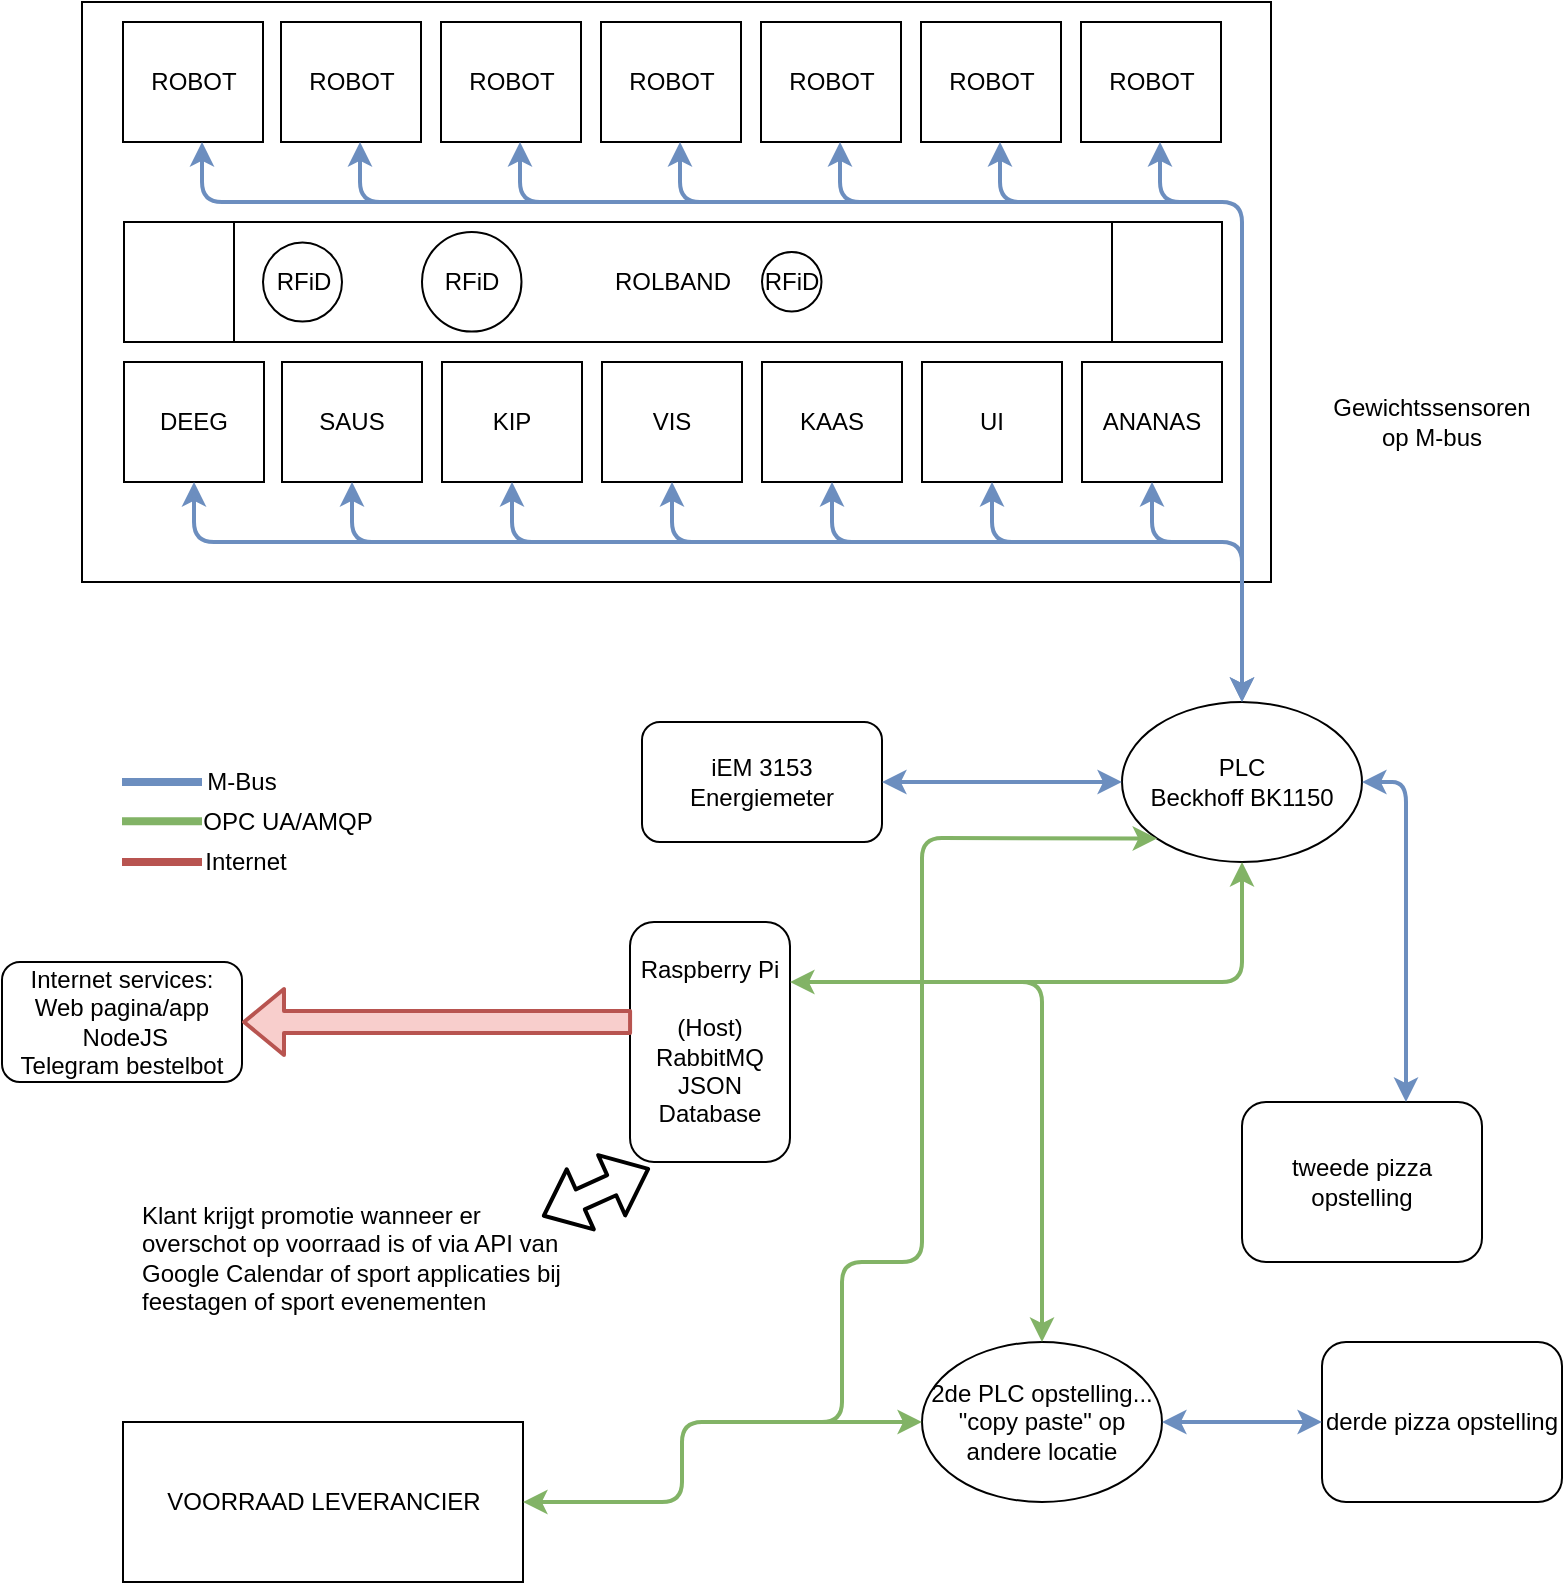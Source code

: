 <mxfile version="13.7.5" type="device"><diagram id="mndB_5d1Yole6TCCj5Rq" name="Page-1"><mxGraphModel dx="1422" dy="791" grid="1" gridSize="10" guides="1" tooltips="1" connect="1" arrows="1" fold="1" page="1" pageScale="1" pageWidth="827" pageHeight="1169" math="0" shadow="0"><root><mxCell id="0"/><mxCell id="1" parent="0"/><mxCell id="aBr7-Jb7ZnYHGvs_CcfY-54" value="" style="rounded=0;whiteSpace=wrap;html=1;" vertex="1" parent="1"><mxGeometry x="60" y="10" width="594.5" height="290" as="geometry"/></mxCell><mxCell id="MK8S1ZzaKlKM44JFL2DF-1" value="&lt;div&gt;PLC&lt;/div&gt;&lt;div&gt;Beckhoff BK1150&lt;br&gt;&lt;/div&gt;" style="ellipse;whiteSpace=wrap;html=1;" parent="1" vertex="1"><mxGeometry x="580" y="360" width="120" height="80" as="geometry"/></mxCell><mxCell id="MK8S1ZzaKlKM44JFL2DF-8" value="" style="endArrow=none;html=1;strokeWidth=4;fillColor=#dae8fc;strokeColor=#6c8ebf;" parent="1" edge="1"><mxGeometry width="50" height="50" relative="1" as="geometry"><mxPoint x="80" y="400" as="sourcePoint"/><mxPoint x="120" y="400" as="targetPoint"/></mxGeometry></mxCell><mxCell id="MK8S1ZzaKlKM44JFL2DF-9" value="M-Bus" style="text;html=1;strokeColor=none;fillColor=none;align=center;verticalAlign=middle;whiteSpace=wrap;rounded=0;" parent="1" vertex="1"><mxGeometry x="120" y="390" width="40" height="20" as="geometry"/></mxCell><mxCell id="MK8S1ZzaKlKM44JFL2DF-12" value="&lt;div&gt;iEM 3153&lt;/div&gt;&lt;div&gt;Energiemeter&lt;br&gt;&lt;/div&gt;" style="rounded=1;whiteSpace=wrap;html=1;" parent="1" vertex="1"><mxGeometry x="340" y="370" width="120" height="60" as="geometry"/></mxCell><mxCell id="MK8S1ZzaKlKM44JFL2DF-20" value="Raspberry Pi&lt;br&gt;&lt;br&gt;&lt;div&gt;(Host)&lt;/div&gt;&lt;div&gt;RabbitMQ&lt;br&gt;JSON&lt;/div&gt;&lt;div&gt;Database&lt;br&gt;&lt;/div&gt;" style="rounded=1;whiteSpace=wrap;html=1;" parent="1" vertex="1"><mxGeometry x="334" y="470" width="80" height="120" as="geometry"/></mxCell><mxCell id="MK8S1ZzaKlKM44JFL2DF-22" value="&lt;div&gt;2de PLC opstelling...&lt;/div&gt;&lt;div&gt;&quot;copy paste&quot; op andere locatie&lt;br&gt;&lt;/div&gt;" style="ellipse;whiteSpace=wrap;html=1;" parent="1" vertex="1"><mxGeometry x="480" y="680" width="120" height="80" as="geometry"/></mxCell><mxCell id="MK8S1ZzaKlKM44JFL2DF-25" value="" style="endArrow=none;html=1;strokeWidth=4;fillColor=#f8cecc;strokeColor=#b85450;" parent="1" edge="1"><mxGeometry width="50" height="50" relative="1" as="geometry"><mxPoint x="80" y="440" as="sourcePoint"/><mxPoint x="120" y="440" as="targetPoint"/></mxGeometry></mxCell><mxCell id="MK8S1ZzaKlKM44JFL2DF-26" value="Internet" style="text;html=1;strokeColor=none;fillColor=none;align=center;verticalAlign=middle;whiteSpace=wrap;rounded=0;" parent="1" vertex="1"><mxGeometry x="122" y="430" width="40" height="20" as="geometry"/></mxCell><mxCell id="MK8S1ZzaKlKM44JFL2DF-27" value="" style="endArrow=none;html=1;strokeWidth=4;fillColor=#d5e8d4;strokeColor=#82b366;" parent="1" edge="1"><mxGeometry width="50" height="50" relative="1" as="geometry"><mxPoint x="80" y="419.58" as="sourcePoint"/><mxPoint x="120" y="419.58" as="targetPoint"/></mxGeometry></mxCell><mxCell id="MK8S1ZzaKlKM44JFL2DF-28" value="OPC UA/AMQP" style="text;html=1;strokeColor=none;fillColor=none;align=center;verticalAlign=middle;whiteSpace=wrap;rounded=0;" parent="1" vertex="1"><mxGeometry x="103" y="410" width="120" height="20" as="geometry"/></mxCell><mxCell id="aBr7-Jb7ZnYHGvs_CcfY-6" value="tweede pizza opstelling" style="rounded=1;whiteSpace=wrap;html=1;" vertex="1" parent="1"><mxGeometry x="640" y="560" width="120" height="80" as="geometry"/></mxCell><mxCell id="aBr7-Jb7ZnYHGvs_CcfY-7" value="" style="endArrow=classic;startArrow=classic;html=1;strokeWidth=2;entryX=1;entryY=0.5;entryDx=0;entryDy=0;fillColor=#dae8fc;strokeColor=#6c8ebf;" edge="1" parent="1" target="MK8S1ZzaKlKM44JFL2DF-1"><mxGeometry width="50" height="50" relative="1" as="geometry"><mxPoint x="722" y="560" as="sourcePoint"/><mxPoint x="440" y="380" as="targetPoint"/><Array as="points"><mxPoint x="722" y="400"/></Array></mxGeometry></mxCell><mxCell id="aBr7-Jb7ZnYHGvs_CcfY-8" value="" style="endArrow=classic;startArrow=classic;html=1;strokeWidth=2;exitX=1;exitY=0.25;exitDx=0;exitDy=0;entryX=0.5;entryY=1;entryDx=0;entryDy=0;fillColor=#d5e8d4;strokeColor=#82b366;" edge="1" parent="1" source="MK8S1ZzaKlKM44JFL2DF-20" target="MK8S1ZzaKlKM44JFL2DF-1"><mxGeometry width="50" height="50" relative="1" as="geometry"><mxPoint x="390" y="430" as="sourcePoint"/><mxPoint x="440" y="380" as="targetPoint"/><Array as="points"><mxPoint x="640" y="500"/></Array></mxGeometry></mxCell><mxCell id="aBr7-Jb7ZnYHGvs_CcfY-10" value="derde pizza opstelling" style="rounded=1;whiteSpace=wrap;html=1;" vertex="1" parent="1"><mxGeometry x="680" y="680" width="120" height="80" as="geometry"/></mxCell><mxCell id="aBr7-Jb7ZnYHGvs_CcfY-11" value="" style="endArrow=classic;startArrow=classic;html=1;strokeWidth=2;entryX=0;entryY=0.5;entryDx=0;entryDy=0;exitX=1;exitY=0.5;exitDx=0;exitDy=0;fillColor=#dae8fc;strokeColor=#6c8ebf;" edge="1" parent="1" source="MK8S1ZzaKlKM44JFL2DF-22" target="aBr7-Jb7ZnYHGvs_CcfY-10"><mxGeometry width="50" height="50" relative="1" as="geometry"><mxPoint x="490" y="700" as="sourcePoint"/><mxPoint x="540" y="650" as="targetPoint"/></mxGeometry></mxCell><mxCell id="aBr7-Jb7ZnYHGvs_CcfY-13" value="" style="endArrow=classic;html=1;strokeWidth=2;entryX=0.5;entryY=0;entryDx=0;entryDy=0;fillColor=#d5e8d4;strokeColor=#82b366;" edge="1" parent="1" target="MK8S1ZzaKlKM44JFL2DF-22"><mxGeometry width="50" height="50" relative="1" as="geometry"><mxPoint x="480" y="500" as="sourcePoint"/><mxPoint x="540" y="650" as="targetPoint"/><Array as="points"><mxPoint x="540" y="500"/></Array></mxGeometry></mxCell><mxCell id="aBr7-Jb7ZnYHGvs_CcfY-14" value="&lt;div&gt;Internet services:&lt;/div&gt;&lt;div&gt;Web pagina/app&lt;br&gt;&lt;/div&gt;&lt;div&gt;&amp;nbsp;NodeJS&lt;/div&gt;&lt;div&gt;Telegram bestelbot&lt;br&gt;&lt;/div&gt;" style="rounded=1;whiteSpace=wrap;html=1;" vertex="1" parent="1"><mxGeometry x="20" y="490" width="120" height="60" as="geometry"/></mxCell><mxCell id="aBr7-Jb7ZnYHGvs_CcfY-16" value="" style="shape=flexArrow;endArrow=classic;html=1;strokeWidth=2;entryX=1;entryY=0.5;entryDx=0;entryDy=0;exitX=0.013;exitY=0.417;exitDx=0;exitDy=0;exitPerimeter=0;fillColor=#f8cecc;strokeColor=#b85450;" edge="1" parent="1" source="MK8S1ZzaKlKM44JFL2DF-20" target="aBr7-Jb7ZnYHGvs_CcfY-14"><mxGeometry width="50" height="50" relative="1" as="geometry"><mxPoint x="250" y="600" as="sourcePoint"/><mxPoint x="540" y="460" as="targetPoint"/></mxGeometry></mxCell><mxCell id="aBr7-Jb7ZnYHGvs_CcfY-19" value="" style="shape=flexArrow;endArrow=classic;startArrow=classic;html=1;strokeWidth=2;entryX=0.125;entryY=1.025;entryDx=0;entryDy=0;entryPerimeter=0;" edge="1" parent="1" target="MK8S1ZzaKlKM44JFL2DF-20"><mxGeometry width="50" height="50" relative="1" as="geometry"><mxPoint x="290" y="617.282" as="sourcePoint"/><mxPoint x="540" y="460" as="targetPoint"/></mxGeometry></mxCell><mxCell id="aBr7-Jb7ZnYHGvs_CcfY-20" value="" style="endArrow=classic;startArrow=classic;html=1;strokeWidth=2;exitX=1;exitY=0.5;exitDx=0;exitDy=0;entryX=0;entryY=0.5;entryDx=0;entryDy=0;fillColor=#dae8fc;strokeColor=#6c8ebf;" edge="1" parent="1" source="MK8S1ZzaKlKM44JFL2DF-12" target="MK8S1ZzaKlKM44JFL2DF-1"><mxGeometry width="50" height="50" relative="1" as="geometry"><mxPoint x="490" y="280" as="sourcePoint"/><mxPoint x="540" y="230" as="targetPoint"/></mxGeometry></mxCell><mxCell id="aBr7-Jb7ZnYHGvs_CcfY-21" value="ROLBAND" style="shape=process;whiteSpace=wrap;html=1;backgroundOutline=1;" vertex="1" parent="1"><mxGeometry x="81" y="120" width="549" height="60" as="geometry"/></mxCell><mxCell id="aBr7-Jb7ZnYHGvs_CcfY-22" value="DEEG" style="rounded=0;whiteSpace=wrap;html=1;" vertex="1" parent="1"><mxGeometry x="81" y="190" width="70" height="60" as="geometry"/></mxCell><mxCell id="aBr7-Jb7ZnYHGvs_CcfY-23" value="SAUS" style="rounded=0;whiteSpace=wrap;html=1;" vertex="1" parent="1"><mxGeometry x="160" y="190" width="70" height="60" as="geometry"/></mxCell><mxCell id="aBr7-Jb7ZnYHGvs_CcfY-24" value="KIP" style="rounded=0;whiteSpace=wrap;html=1;" vertex="1" parent="1"><mxGeometry x="240" y="190" width="70" height="60" as="geometry"/></mxCell><mxCell id="aBr7-Jb7ZnYHGvs_CcfY-25" value="VIS" style="rounded=0;whiteSpace=wrap;html=1;" vertex="1" parent="1"><mxGeometry x="320" y="190" width="70" height="60" as="geometry"/></mxCell><mxCell id="aBr7-Jb7ZnYHGvs_CcfY-26" value="KAAS" style="rounded=0;whiteSpace=wrap;html=1;" vertex="1" parent="1"><mxGeometry x="400" y="190" width="70" height="60" as="geometry"/></mxCell><mxCell id="aBr7-Jb7ZnYHGvs_CcfY-27" value="UI" style="rounded=0;whiteSpace=wrap;html=1;" vertex="1" parent="1"><mxGeometry x="480" y="190" width="70" height="60" as="geometry"/></mxCell><mxCell id="aBr7-Jb7ZnYHGvs_CcfY-28" value="ANANAS" style="rounded=0;whiteSpace=wrap;html=1;" vertex="1" parent="1"><mxGeometry x="560" y="190" width="70" height="60" as="geometry"/></mxCell><mxCell id="aBr7-Jb7ZnYHGvs_CcfY-31" value="Gewichtssensoren op M-bus" style="text;html=1;strokeColor=none;fillColor=none;align=center;verticalAlign=middle;whiteSpace=wrap;rounded=0;" vertex="1" parent="1"><mxGeometry x="680" y="210" width="110" height="20" as="geometry"/></mxCell><mxCell id="aBr7-Jb7ZnYHGvs_CcfY-32" value="" style="endArrow=classic;startArrow=classic;html=1;strokeWidth=2;entryX=0.5;entryY=0;entryDx=0;entryDy=0;exitX=0.5;exitY=1;exitDx=0;exitDy=0;fillColor=#dae8fc;strokeColor=#6c8ebf;" edge="1" parent="1" source="aBr7-Jb7ZnYHGvs_CcfY-22" target="MK8S1ZzaKlKM44JFL2DF-1"><mxGeometry width="50" height="50" relative="1" as="geometry"><mxPoint x="170" y="310" as="sourcePoint"/><mxPoint x="540" y="230" as="targetPoint"/><Array as="points"><mxPoint x="116" y="280"/><mxPoint x="640" y="280"/></Array></mxGeometry></mxCell><mxCell id="aBr7-Jb7ZnYHGvs_CcfY-33" value="" style="endArrow=classic;html=1;strokeWidth=2;entryX=0.5;entryY=1;entryDx=0;entryDy=0;fillColor=#dae8fc;strokeColor=#6c8ebf;" edge="1" parent="1" target="aBr7-Jb7ZnYHGvs_CcfY-23"><mxGeometry width="50" height="50" relative="1" as="geometry"><mxPoint x="490" y="280" as="sourcePoint"/><mxPoint x="540" y="230" as="targetPoint"/><Array as="points"><mxPoint x="195" y="280"/></Array></mxGeometry></mxCell><mxCell id="aBr7-Jb7ZnYHGvs_CcfY-34" value="" style="endArrow=classic;html=1;strokeWidth=2;entryX=0.5;entryY=1;entryDx=0;entryDy=0;fillColor=#dae8fc;strokeColor=#6c8ebf;" edge="1" parent="1" target="aBr7-Jb7ZnYHGvs_CcfY-24"><mxGeometry width="50" height="50" relative="1" as="geometry"><mxPoint x="506" y="280" as="sourcePoint"/><mxPoint x="211" y="250" as="targetPoint"/><Array as="points"><mxPoint x="275" y="280"/></Array></mxGeometry></mxCell><mxCell id="aBr7-Jb7ZnYHGvs_CcfY-35" value="" style="endArrow=classic;html=1;strokeWidth=2;entryX=0.5;entryY=1;entryDx=0;entryDy=0;fillColor=#dae8fc;strokeColor=#6c8ebf;" edge="1" parent="1" target="aBr7-Jb7ZnYHGvs_CcfY-25"><mxGeometry width="50" height="50" relative="1" as="geometry"><mxPoint x="510" y="280" as="sourcePoint"/><mxPoint x="205" y="260" as="targetPoint"/><Array as="points"><mxPoint x="355" y="280"/></Array></mxGeometry></mxCell><mxCell id="aBr7-Jb7ZnYHGvs_CcfY-36" value="" style="endArrow=classic;html=1;strokeWidth=2;entryX=0.5;entryY=1;entryDx=0;entryDy=0;fillColor=#dae8fc;strokeColor=#6c8ebf;" edge="1" parent="1" target="aBr7-Jb7ZnYHGvs_CcfY-26"><mxGeometry width="50" height="50" relative="1" as="geometry"><mxPoint x="520" y="280" as="sourcePoint"/><mxPoint x="215" y="270" as="targetPoint"/><Array as="points"><mxPoint x="435" y="280"/></Array></mxGeometry></mxCell><mxCell id="aBr7-Jb7ZnYHGvs_CcfY-37" value="" style="endArrow=classic;html=1;strokeWidth=2;entryX=0.5;entryY=1;entryDx=0;entryDy=0;fillColor=#dae8fc;strokeColor=#6c8ebf;" edge="1" parent="1" target="aBr7-Jb7ZnYHGvs_CcfY-27"><mxGeometry width="50" height="50" relative="1" as="geometry"><mxPoint x="560" y="280" as="sourcePoint"/><mxPoint x="225" y="280" as="targetPoint"/><Array as="points"><mxPoint x="515" y="280"/></Array></mxGeometry></mxCell><mxCell id="aBr7-Jb7ZnYHGvs_CcfY-38" value="" style="endArrow=classic;html=1;strokeWidth=2;entryX=0.5;entryY=1;entryDx=0;entryDy=0;fillColor=#dae8fc;strokeColor=#6c8ebf;" edge="1" parent="1" target="aBr7-Jb7ZnYHGvs_CcfY-28"><mxGeometry width="50" height="50" relative="1" as="geometry"><mxPoint x="620" y="280" as="sourcePoint"/><mxPoint x="235" y="290" as="targetPoint"/><Array as="points"><mxPoint x="595" y="280"/></Array></mxGeometry></mxCell><mxCell id="aBr7-Jb7ZnYHGvs_CcfY-40" value="ROBOT" style="rounded=0;whiteSpace=wrap;html=1;" vertex="1" parent="1"><mxGeometry x="80.5" y="20" width="70" height="60" as="geometry"/></mxCell><mxCell id="aBr7-Jb7ZnYHGvs_CcfY-41" value="ROBOT" style="rounded=0;whiteSpace=wrap;html=1;" vertex="1" parent="1"><mxGeometry x="159.5" y="20" width="70" height="60" as="geometry"/></mxCell><mxCell id="aBr7-Jb7ZnYHGvs_CcfY-42" value="ROBOT" style="rounded=0;whiteSpace=wrap;html=1;" vertex="1" parent="1"><mxGeometry x="239.5" y="20" width="70" height="60" as="geometry"/></mxCell><mxCell id="aBr7-Jb7ZnYHGvs_CcfY-43" value="ROBOT" style="rounded=0;whiteSpace=wrap;html=1;" vertex="1" parent="1"><mxGeometry x="319.5" y="20" width="70" height="60" as="geometry"/></mxCell><mxCell id="aBr7-Jb7ZnYHGvs_CcfY-44" value="ROBOT" style="rounded=0;whiteSpace=wrap;html=1;" vertex="1" parent="1"><mxGeometry x="399.5" y="20" width="70" height="60" as="geometry"/></mxCell><mxCell id="aBr7-Jb7ZnYHGvs_CcfY-45" value="ROBOT" style="rounded=0;whiteSpace=wrap;html=1;" vertex="1" parent="1"><mxGeometry x="479.5" y="20" width="70" height="60" as="geometry"/></mxCell><mxCell id="aBr7-Jb7ZnYHGvs_CcfY-46" value="ROBOT" style="rounded=0;whiteSpace=wrap;html=1;" vertex="1" parent="1"><mxGeometry x="559.5" y="20" width="70" height="60" as="geometry"/></mxCell><mxCell id="aBr7-Jb7ZnYHGvs_CcfY-47" value="" style="endArrow=classic;startArrow=classic;html=1;strokeWidth=2;exitX=0.5;exitY=1;exitDx=0;exitDy=0;fillColor=#dae8fc;strokeColor=#6c8ebf;entryX=0.5;entryY=0;entryDx=0;entryDy=0;" edge="1" parent="1" target="MK8S1ZzaKlKM44JFL2DF-1"><mxGeometry width="50" height="50" relative="1" as="geometry"><mxPoint x="120" y="80" as="sourcePoint"/><mxPoint x="640" y="280" as="targetPoint"/><Array as="points"><mxPoint x="120" y="110"/><mxPoint x="640" y="110"/></Array></mxGeometry></mxCell><mxCell id="aBr7-Jb7ZnYHGvs_CcfY-48" value="" style="endArrow=classic;html=1;strokeWidth=2;entryX=0.5;entryY=1;entryDx=0;entryDy=0;fillColor=#dae8fc;strokeColor=#6c8ebf;" edge="1" parent="1"><mxGeometry width="50" height="50" relative="1" as="geometry"><mxPoint x="494" y="110" as="sourcePoint"/><mxPoint x="199" y="80" as="targetPoint"/><Array as="points"><mxPoint x="199" y="110"/></Array></mxGeometry></mxCell><mxCell id="aBr7-Jb7ZnYHGvs_CcfY-49" value="" style="endArrow=classic;html=1;strokeWidth=2;entryX=0.5;entryY=1;entryDx=0;entryDy=0;fillColor=#dae8fc;strokeColor=#6c8ebf;" edge="1" parent="1"><mxGeometry width="50" height="50" relative="1" as="geometry"><mxPoint x="510" y="110" as="sourcePoint"/><mxPoint x="279" y="80" as="targetPoint"/><Array as="points"><mxPoint x="279" y="110"/></Array></mxGeometry></mxCell><mxCell id="aBr7-Jb7ZnYHGvs_CcfY-50" value="" style="endArrow=classic;html=1;strokeWidth=2;entryX=0.5;entryY=1;entryDx=0;entryDy=0;fillColor=#dae8fc;strokeColor=#6c8ebf;" edge="1" parent="1"><mxGeometry width="50" height="50" relative="1" as="geometry"><mxPoint x="514" y="110" as="sourcePoint"/><mxPoint x="359" y="80" as="targetPoint"/><Array as="points"><mxPoint x="359" y="110"/></Array></mxGeometry></mxCell><mxCell id="aBr7-Jb7ZnYHGvs_CcfY-51" value="" style="endArrow=classic;html=1;strokeWidth=2;entryX=0.5;entryY=1;entryDx=0;entryDy=0;fillColor=#dae8fc;strokeColor=#6c8ebf;" edge="1" parent="1"><mxGeometry width="50" height="50" relative="1" as="geometry"><mxPoint x="524" y="110" as="sourcePoint"/><mxPoint x="439" y="80" as="targetPoint"/><Array as="points"><mxPoint x="439" y="110"/></Array></mxGeometry></mxCell><mxCell id="aBr7-Jb7ZnYHGvs_CcfY-52" value="" style="endArrow=classic;html=1;strokeWidth=2;entryX=0.5;entryY=1;entryDx=0;entryDy=0;fillColor=#dae8fc;strokeColor=#6c8ebf;" edge="1" parent="1"><mxGeometry width="50" height="50" relative="1" as="geometry"><mxPoint x="564" y="110" as="sourcePoint"/><mxPoint x="519" y="80" as="targetPoint"/><Array as="points"><mxPoint x="519" y="110"/></Array></mxGeometry></mxCell><mxCell id="aBr7-Jb7ZnYHGvs_CcfY-53" value="" style="endArrow=classic;html=1;strokeWidth=2;entryX=0.5;entryY=1;entryDx=0;entryDy=0;fillColor=#dae8fc;strokeColor=#6c8ebf;" edge="1" parent="1"><mxGeometry width="50" height="50" relative="1" as="geometry"><mxPoint x="624" y="110" as="sourcePoint"/><mxPoint x="599" y="80" as="targetPoint"/><Array as="points"><mxPoint x="599" y="110"/></Array></mxGeometry></mxCell><mxCell id="aBr7-Jb7ZnYHGvs_CcfY-55" value="Klant krijgt promotie wanneer er overschot op voorraad is of via API van Google Calendar of sport applicaties bij feestagen of sport evenementen" style="text;html=1;strokeColor=none;fillColor=none;spacing=5;spacingTop=-20;whiteSpace=wrap;overflow=hidden;rounded=0;" vertex="1" parent="1"><mxGeometry x="85" y="620" width="220" height="110" as="geometry"/></mxCell><mxCell id="aBr7-Jb7ZnYHGvs_CcfY-56" value="VOORRAAD LEVERANCIER" style="rounded=0;whiteSpace=wrap;html=1;" vertex="1" parent="1"><mxGeometry x="80.5" y="720" width="200" height="80" as="geometry"/></mxCell><mxCell id="aBr7-Jb7ZnYHGvs_CcfY-57" value="" style="endArrow=classic;startArrow=classic;html=1;strokeWidth=2;exitX=1;exitY=0.5;exitDx=0;exitDy=0;entryX=0;entryY=0.5;entryDx=0;entryDy=0;fillColor=#d5e8d4;strokeColor=#82b366;" edge="1" parent="1" source="aBr7-Jb7ZnYHGvs_CcfY-56" target="MK8S1ZzaKlKM44JFL2DF-22"><mxGeometry width="50" height="50" relative="1" as="geometry"><mxPoint x="490" y="630" as="sourcePoint"/><mxPoint x="540" y="580" as="targetPoint"/><Array as="points"><mxPoint x="360" y="760"/><mxPoint x="360" y="720"/></Array></mxGeometry></mxCell><mxCell id="aBr7-Jb7ZnYHGvs_CcfY-58" value="" style="endArrow=classic;html=1;strokeWidth=2;entryX=0;entryY=1;entryDx=0;entryDy=0;fillColor=#d5e8d4;strokeColor=#82b366;" edge="1" parent="1" target="MK8S1ZzaKlKM44JFL2DF-1"><mxGeometry width="50" height="50" relative="1" as="geometry"><mxPoint x="400" y="720" as="sourcePoint"/><mxPoint x="610" y="450" as="targetPoint"/><Array as="points"><mxPoint x="440" y="720"/><mxPoint x="440" y="640"/><mxPoint x="480" y="640"/><mxPoint x="480" y="428"/></Array></mxGeometry></mxCell><mxCell id="aBr7-Jb7ZnYHGvs_CcfY-60" value="RFiD" style="ellipse;whiteSpace=wrap;html=1;aspect=fixed;" vertex="1" parent="1"><mxGeometry x="150.5" y="130.25" width="39.5" height="39.5" as="geometry"/></mxCell><mxCell id="aBr7-Jb7ZnYHGvs_CcfY-61" value="RFiD" style="ellipse;whiteSpace=wrap;html=1;aspect=fixed;" vertex="1" parent="1"><mxGeometry x="230" y="125" width="49.75" height="49.75" as="geometry"/></mxCell><mxCell id="aBr7-Jb7ZnYHGvs_CcfY-62" value="RFiD" style="ellipse;whiteSpace=wrap;html=1;aspect=fixed;" vertex="1" parent="1"><mxGeometry x="400" y="135" width="29.75" height="29.75" as="geometry"/></mxCell></root></mxGraphModel></diagram></mxfile>